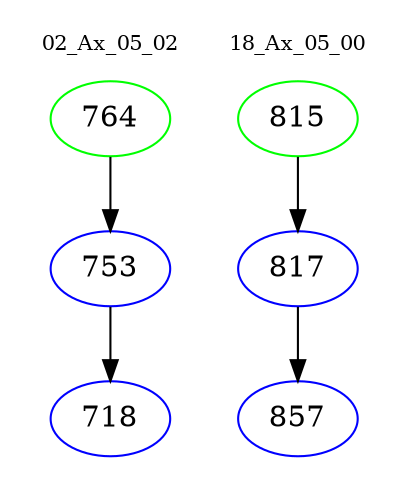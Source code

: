 digraph{
subgraph cluster_0 {
color = white
label = "02_Ax_05_02";
fontsize=10;
T0_764 [label="764", color="green"]
T0_764 -> T0_753 [color="black"]
T0_753 [label="753", color="blue"]
T0_753 -> T0_718 [color="black"]
T0_718 [label="718", color="blue"]
}
subgraph cluster_1 {
color = white
label = "18_Ax_05_00";
fontsize=10;
T1_815 [label="815", color="green"]
T1_815 -> T1_817 [color="black"]
T1_817 [label="817", color="blue"]
T1_817 -> T1_857 [color="black"]
T1_857 [label="857", color="blue"]
}
}
